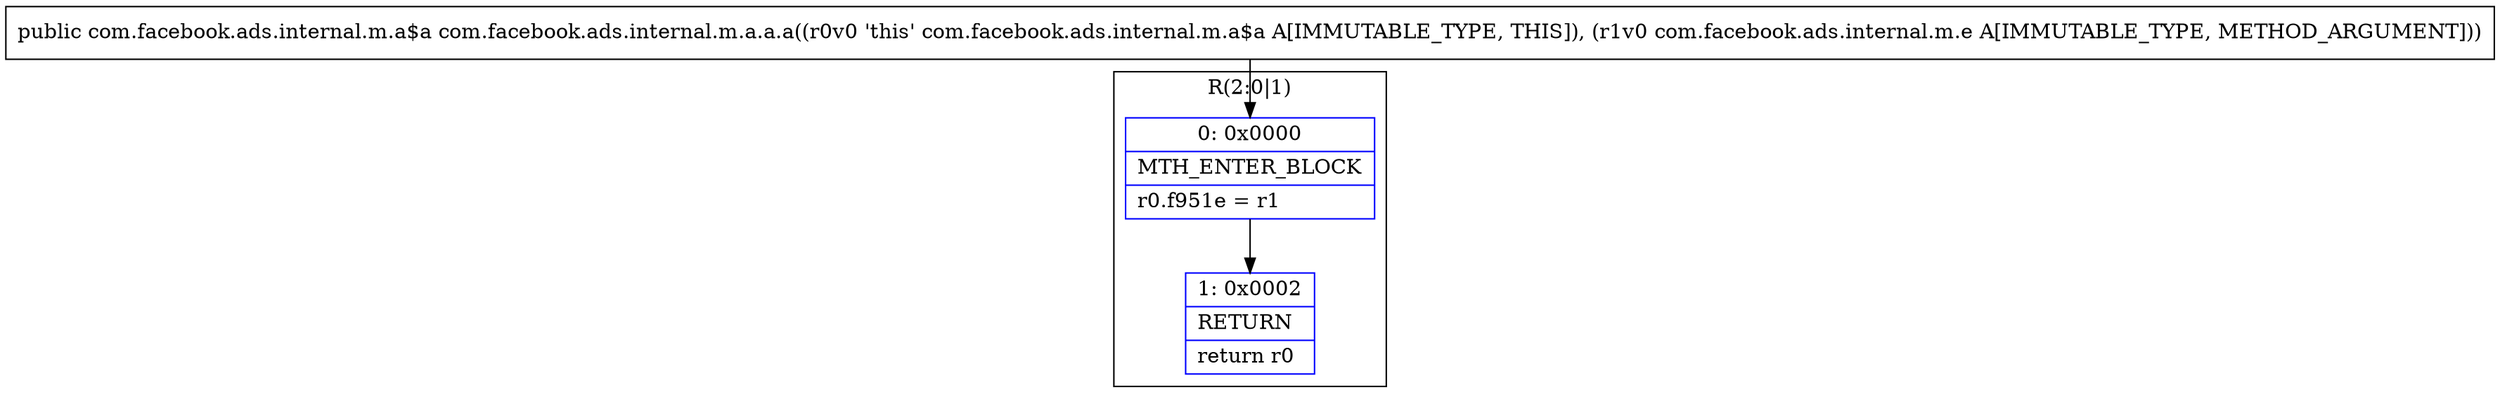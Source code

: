 digraph "CFG forcom.facebook.ads.internal.m.a.a.a(Lcom\/facebook\/ads\/internal\/m\/e;)Lcom\/facebook\/ads\/internal\/m\/a$a;" {
subgraph cluster_Region_1186802906 {
label = "R(2:0|1)";
node [shape=record,color=blue];
Node_0 [shape=record,label="{0\:\ 0x0000|MTH_ENTER_BLOCK\l|r0.f951e = r1\l}"];
Node_1 [shape=record,label="{1\:\ 0x0002|RETURN\l|return r0\l}"];
}
MethodNode[shape=record,label="{public com.facebook.ads.internal.m.a$a com.facebook.ads.internal.m.a.a.a((r0v0 'this' com.facebook.ads.internal.m.a$a A[IMMUTABLE_TYPE, THIS]), (r1v0 com.facebook.ads.internal.m.e A[IMMUTABLE_TYPE, METHOD_ARGUMENT])) }"];
MethodNode -> Node_0;
Node_0 -> Node_1;
}

